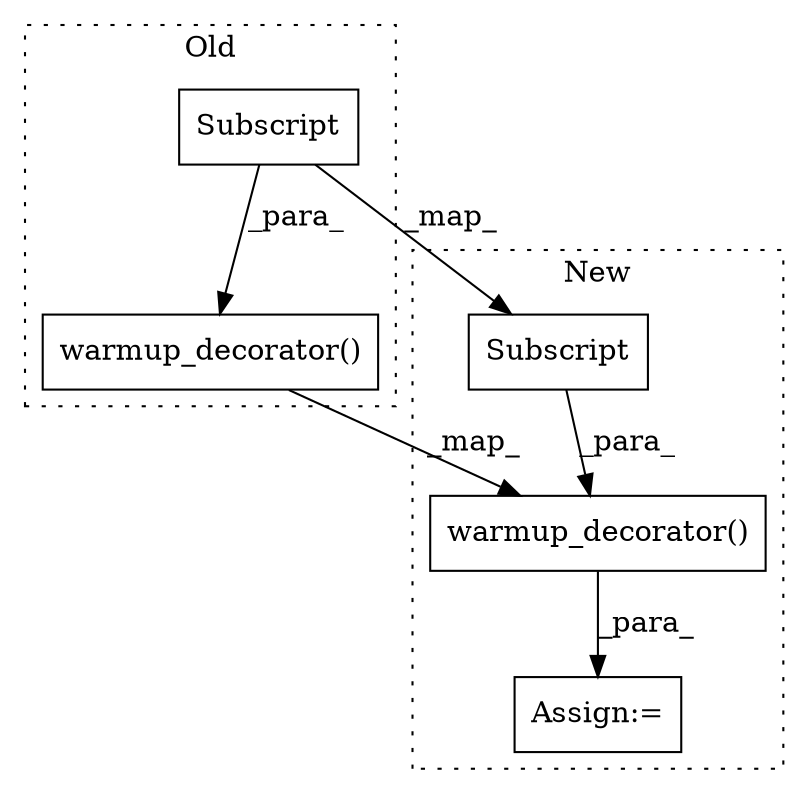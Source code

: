 digraph G {
subgraph cluster0 {
1 [label="warmup_decorator()" a="75" s="3873,3946" l="33,1" shape="box"];
4 [label="Subscript" a="63" s="3929,0" l="17,0" shape="box"];
label = "Old";
style="dotted";
}
subgraph cluster1 {
2 [label="warmup_decorator()" a="75" s="3947,3990" l="20,1" shape="box"];
3 [label="Assign:=" a="68" s="3944" l="3" shape="box"];
5 [label="Subscript" a="63" s="3973,0" l="17,0" shape="box"];
label = "New";
style="dotted";
}
1 -> 2 [label="_map_"];
2 -> 3 [label="_para_"];
4 -> 5 [label="_map_"];
4 -> 1 [label="_para_"];
5 -> 2 [label="_para_"];
}